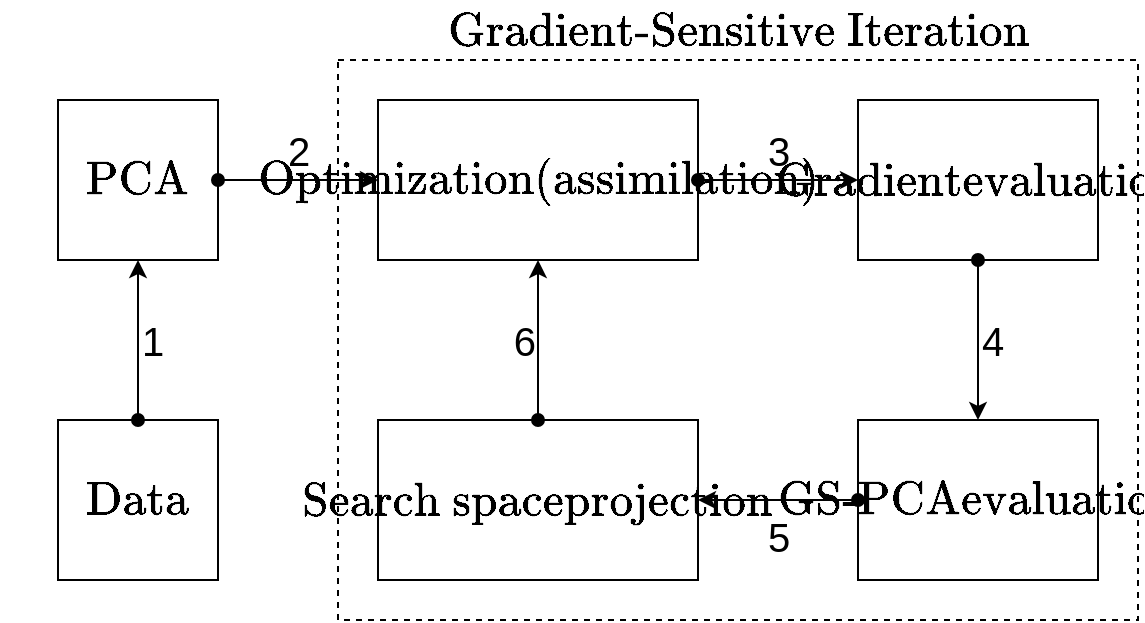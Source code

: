 <mxfile version="12.6.5" type="device" pages="2"><diagram id="fnMnKkBtiXX61uzuxw1C" name="Page-1"><mxGraphModel dx="902" dy="680" grid="1" gridSize="10" guides="1" tooltips="1" connect="1" arrows="1" fold="1" page="1" pageScale="1" pageWidth="1920" pageHeight="1200" math="1" shadow="0"><root><mxCell id="0"/><mxCell id="1" parent="0"/><mxCell id="cX_kbfsP7ftO99gRQ223-11" value="1" style="edgeStyle=orthogonalEdgeStyle;rounded=0;orthogonalLoop=1;jettySize=auto;html=1;entryX=0.5;entryY=1;entryDx=0;entryDy=0;fontSize=20;startArrow=oval;startFill=1;labelBorderColor=none;labelBackgroundColor=none;verticalAlign=middle;align=left;" parent="1" source="cX_kbfsP7ftO99gRQ223-1" target="cX_kbfsP7ftO99gRQ223-2" edge="1"><mxGeometry relative="1" as="geometry"/></mxCell><mxCell id="cX_kbfsP7ftO99gRQ223-1" value="$$\text{Data}$$" style="whiteSpace=wrap;html=1;fillColor=none;fontSize=20;" parent="1" vertex="1"><mxGeometry x="240" y="480" width="80" height="80" as="geometry"/></mxCell><mxCell id="cX_kbfsP7ftO99gRQ223-12" value="2" style="edgeStyle=orthogonalEdgeStyle;rounded=0;orthogonalLoop=1;jettySize=auto;html=1;exitX=1;exitY=0.5;exitDx=0;exitDy=0;entryX=0;entryY=0.5;entryDx=0;entryDy=0;fontSize=20;startArrow=oval;startFill=1;verticalAlign=bottom;labelBackgroundColor=none;" parent="1" source="cX_kbfsP7ftO99gRQ223-2" target="cX_kbfsP7ftO99gRQ223-3" edge="1"><mxGeometry relative="1" as="geometry"/></mxCell><mxCell id="cX_kbfsP7ftO99gRQ223-2" value="$$\text{PCA}$$" style="whiteSpace=wrap;html=1;fillColor=none;fontSize=20;" parent="1" vertex="1"><mxGeometry x="240" y="320" width="80" height="80" as="geometry"/></mxCell><mxCell id="cX_kbfsP7ftO99gRQ223-13" value="3" style="edgeStyle=orthogonalEdgeStyle;rounded=0;orthogonalLoop=1;jettySize=auto;html=1;exitX=1;exitY=0.5;exitDx=0;exitDy=0;entryX=0;entryY=0.5;entryDx=0;entryDy=0;fontSize=20;startArrow=oval;startFill=1;verticalAlign=bottom;labelBackgroundColor=none;" parent="1" source="cX_kbfsP7ftO99gRQ223-3" target="cX_kbfsP7ftO99gRQ223-6" edge="1"><mxGeometry relative="1" as="geometry"/></mxCell><mxCell id="cX_kbfsP7ftO99gRQ223-3" value="$$\text{Optimization}\\&lt;br&gt;\text{(assimilation)}$$" style="whiteSpace=wrap;html=1;fillColor=none;fontSize=20;" parent="1" vertex="1"><mxGeometry x="400" y="320" width="160" height="80" as="geometry"/></mxCell><mxCell id="cX_kbfsP7ftO99gRQ223-17" value="4" style="edgeStyle=orthogonalEdgeStyle;rounded=0;orthogonalLoop=1;jettySize=auto;html=1;exitX=0.5;exitY=1;exitDx=0;exitDy=0;entryX=0.5;entryY=0;entryDx=0;entryDy=0;fontSize=20;startArrow=oval;startFill=1;align=left;labelBackgroundColor=none;" parent="1" source="cX_kbfsP7ftO99gRQ223-6" target="cX_kbfsP7ftO99gRQ223-7" edge="1"><mxGeometry relative="1" as="geometry"/></mxCell><mxCell id="cX_kbfsP7ftO99gRQ223-6" value="$$\text{Gradient}\\&lt;br&gt;\text{evaluation}$$" style="whiteSpace=wrap;html=1;fillColor=none;fontSize=20;" parent="1" vertex="1"><mxGeometry x="640" y="320" width="120" height="80" as="geometry"/></mxCell><mxCell id="cX_kbfsP7ftO99gRQ223-18" value="5" style="edgeStyle=orthogonalEdgeStyle;rounded=0;orthogonalLoop=1;jettySize=auto;html=1;fontSize=20;startArrow=oval;startFill=1;verticalAlign=top;labelBackgroundColor=none;" parent="1" source="cX_kbfsP7ftO99gRQ223-7" target="cX_kbfsP7ftO99gRQ223-8" edge="1"><mxGeometry relative="1" as="geometry"/></mxCell><mxCell id="cX_kbfsP7ftO99gRQ223-7" value="$$\text{GS-PCA}\\&lt;br&gt;\text{evaluation}$$" style="whiteSpace=wrap;html=1;fillColor=none;fontSize=20;" parent="1" vertex="1"><mxGeometry x="640" y="480" width="120" height="80" as="geometry"/></mxCell><mxCell id="cX_kbfsP7ftO99gRQ223-19" value="6" style="edgeStyle=orthogonalEdgeStyle;rounded=0;orthogonalLoop=1;jettySize=auto;html=1;entryX=0.5;entryY=1;entryDx=0;entryDy=0;fontSize=20;startArrow=oval;startFill=1;align=right;labelBackgroundColor=none;" parent="1" source="cX_kbfsP7ftO99gRQ223-8" target="cX_kbfsP7ftO99gRQ223-3" edge="1"><mxGeometry relative="1" as="geometry"/></mxCell><mxCell id="cX_kbfsP7ftO99gRQ223-8" value="$$\text{Search space}\\&lt;br&gt;\text{projection}$$" style="whiteSpace=wrap;html=1;fillColor=none;fontSize=20;" parent="1" vertex="1"><mxGeometry x="400" y="480" width="160" height="80" as="geometry"/></mxCell><mxCell id="8Dz79VMnRrKWE1LnYUfF-2" value="" style="whiteSpace=wrap;html=1;fillColor=none;dashed=1;" parent="1" vertex="1"><mxGeometry x="380" y="300" width="400" height="280" as="geometry"/></mxCell><mxCell id="8Dz79VMnRrKWE1LnYUfF-3" value="$$\text{Gradient-Sensitive Iteration}$$" style="text;html=1;align=center;verticalAlign=middle;resizable=0;points=[];autosize=1;fontSize=20;" parent="1" vertex="1"><mxGeometry x="405" y="270" width="350" height="30" as="geometry"/></mxCell></root></mxGraphModel></diagram><diagram name="DWC-POD" id="PjNyiEew0bgvjF9yLnKI"><mxGraphModel dx="2822" dy="680" grid="1" gridSize="10" guides="1" tooltips="1" connect="1" arrows="1" fold="1" page="1" pageScale="1" pageWidth="1920" pageHeight="1200" math="1" shadow="0" extFonts="Calibri^https://fonts.googleapis.com/css?family=Calibri"><root><mxCell id="ybjnF-K2d7tTEyQ58l_B-0"/><mxCell id="ybjnF-K2d7tTEyQ58l_B-1" parent="ybjnF-K2d7tTEyQ58l_B-0"/><mxCell id="ybjnF-K2d7tTEyQ58l_B-2" value="&lt;font style=&quot;font-size: 18px;&quot;&gt;POD&lt;/font&gt;" style="edgeStyle=orthogonalEdgeStyle;rounded=0;orthogonalLoop=1;jettySize=auto;html=1;entryX=0;entryY=0.5;entryDx=0;entryDy=0;fontSize=18;startArrow=oval;startFill=1;labelBorderColor=none;labelBackgroundColor=none;verticalAlign=bottom;align=center;fontFamily=Calibri;" parent="ybjnF-K2d7tTEyQ58l_B-1" source="ybjnF-K2d7tTEyQ58l_B-3" target="ybjnF-K2d7tTEyQ58l_B-5" edge="1"><mxGeometry relative="1" as="geometry"/></mxCell><mxCell id="ybjnF-K2d7tTEyQ58l_B-3" value="$$\text{FOM}(x_q)$$" style="whiteSpace=wrap;html=1;fillColor=none;fontSize=18;align=center;fontFamily=Calibri;labelBackgroundColor=none;" parent="ybjnF-K2d7tTEyQ58l_B-1" vertex="1"><mxGeometry x="40" y="320" width="90" height="40" as="geometry"/></mxCell><mxCell id="ybjnF-K2d7tTEyQ58l_B-4" value="" style="edgeStyle=orthogonalEdgeStyle;rounded=0;orthogonalLoop=1;jettySize=auto;html=1;exitX=1;exitY=0.5;exitDx=0;exitDy=0;entryX=0;entryY=0.5;entryDx=0;entryDy=0;fontSize=18;startArrow=oval;startFill=1;verticalAlign=bottom;labelBackgroundColor=none;align=center;fontFamily=Calibri;" parent="ybjnF-K2d7tTEyQ58l_B-1" source="ybjnF-K2d7tTEyQ58l_B-5" target="ybjnF-K2d7tTEyQ58l_B-23" edge="1"><mxGeometry relative="1" as="geometry"><mxPoint x="400" y="360" as="targetPoint"/></mxGeometry></mxCell><mxCell id="ybjnF-K2d7tTEyQ58l_B-5" value="$$\tilde{\Phi}$$" style="whiteSpace=wrap;html=1;fillColor=none;fontSize=18;fontFamily=Calibri;labelBackgroundColor=none;" parent="ybjnF-K2d7tTEyQ58l_B-1" vertex="1"><mxGeometry x="200" y="320" width="40" height="40" as="geometry"/></mxCell><mxCell id="Cbjca-ZNWz2NRdAMFg6h-26" style="edgeStyle=orthogonalEdgeStyle;rounded=0;orthogonalLoop=1;jettySize=auto;html=1;exitX=0.5;exitY=0;exitDx=0;exitDy=0;entryX=0;entryY=0.5;entryDx=0;entryDy=0;labelBackgroundColor=none;startArrow=oval;startFill=1;fontFamily=Calibri;fontSize=18;align=center;" parent="ybjnF-K2d7tTEyQ58l_B-1" source="ybjnF-K2d7tTEyQ58l_B-16" target="ybjnF-K2d7tTEyQ58l_B-3" edge="1"><mxGeometry relative="1" as="geometry"/></mxCell><mxCell id="Cbjca-ZNWz2NRdAMFg6h-27" style="edgeStyle=orthogonalEdgeStyle;rounded=0;orthogonalLoop=1;jettySize=auto;html=1;entryX=0;entryY=0.5;entryDx=0;entryDy=0;labelBackgroundColor=none;startArrow=oval;startFill=1;fontFamily=Calibri;fontSize=18;align=center;exitX=0.5;exitY=1;exitDx=0;exitDy=0;" parent="ybjnF-K2d7tTEyQ58l_B-1" source="ybjnF-K2d7tTEyQ58l_B-16" target="ybjnF-K2d7tTEyQ58l_B-19" edge="1"><mxGeometry relative="1" as="geometry"/></mxCell><mxCell id="ybjnF-K2d7tTEyQ58l_B-16" value="$$x_q$$" style="whiteSpace=wrap;html=1;fillColor=none;fontSize=18;fontFamily=Calibri;labelBackgroundColor=none;" parent="ybjnF-K2d7tTEyQ58l_B-1" vertex="1"><mxGeometry x="-20" y="360" width="40" height="40" as="geometry"/></mxCell><mxCell id="Cbjca-ZNWz2NRdAMFg6h-29" style="edgeStyle=orthogonalEdgeStyle;rounded=0;orthogonalLoop=1;jettySize=auto;html=1;entryX=0;entryY=0.5;entryDx=0;entryDy=0;labelBackgroundColor=none;startArrow=oval;startFill=1;fontFamily=Calibri;fontSize=18;align=center;" parent="ybjnF-K2d7tTEyQ58l_B-1" source="ybjnF-K2d7tTEyQ58l_B-17" target="ybjnF-K2d7tTEyQ58l_B-26" edge="1"><mxGeometry relative="1" as="geometry"/></mxCell><mxCell id="ybjnF-K2d7tTEyQ58l_B-17" value="$$\Delta &lt;br style=&quot;font-size: 18px;&quot;&gt;x_q$$" style="whiteSpace=wrap;html=1;fillColor=none;fontSize=18;fontFamily=Calibri;labelBackgroundColor=none;" parent="ybjnF-K2d7tTEyQ58l_B-1" vertex="1"><mxGeometry x="380" y="360" width="40" height="40" as="geometry"/></mxCell><mxCell id="Cbjca-ZNWz2NRdAMFg6h-22" value="split" style="edgeStyle=orthogonalEdgeStyle;rounded=0;orthogonalLoop=1;jettySize=auto;html=1;exitX=1;exitY=0.5;exitDx=0;exitDy=0;entryX=0;entryY=0.5;entryDx=0;entryDy=0;labelBackgroundColor=none;startArrow=oval;startFill=1;fontFamily=Calibri;fontSize=18;align=left;labelPosition=right;verticalLabelPosition=middle;verticalAlign=middle;" parent="ybjnF-K2d7tTEyQ58l_B-1" source="ybjnF-K2d7tTEyQ58l_B-19" target="ybjnF-K2d7tTEyQ58l_B-23" edge="1"><mxGeometry relative="1" as="geometry"><mxPoint as="offset"/></mxGeometry></mxCell><mxCell id="rDAcs-0h2VHEF64-R2sB-0" value="subdomain&lt;br&gt;displacement" style="edgeStyle=orthogonalEdgeStyle;rounded=0;orthogonalLoop=1;jettySize=auto;html=1;entryX=0;entryY=0.5;entryDx=0;entryDy=0;verticalAlign=top;fontSize=18;align=left;fontFamily=Calibri;labelBackgroundColor=none;" edge="1" parent="ybjnF-K2d7tTEyQ58l_B-1" source="ybjnF-K2d7tTEyQ58l_B-19" target="ybjnF-K2d7tTEyQ58l_B-26"><mxGeometry x="0.231" relative="1" as="geometry"><Array as="points"><mxPoint x="440" y="420"/><mxPoint x="440" y="380"/></Array><mxPoint as="offset"/></mxGeometry></mxCell><mxCell id="ybjnF-K2d7tTEyQ58l_B-19" value="&lt;p style=&quot;font-size: 18px;&quot;&gt;$$x_\text{I} \leqslant x_q \leqslant x_\text{II}$$&lt;/p&gt;" style="whiteSpace=wrap;html=1;fillColor=none;fontSize=18;fontFamily=Calibri;FType=g;labelBackgroundColor=none;" parent="ybjnF-K2d7tTEyQ58l_B-1" vertex="1"><mxGeometry x="40" y="400" width="200" height="40" as="geometry"/></mxCell><mxCell id="Cbjca-ZNWz2NRdAMFg6h-30" value="re-interpolation" style="edgeStyle=orthogonalEdgeStyle;rounded=0;orthogonalLoop=1;jettySize=auto;html=1;entryX=0;entryY=0.5;entryDx=0;entryDy=0;labelBackgroundColor=none;startArrow=oval;startFill=1;fontFamily=Calibri;fontSize=18;align=center;labelPosition=center;verticalLabelPosition=top;verticalAlign=bottom;" parent="ybjnF-K2d7tTEyQ58l_B-1" source="ybjnF-K2d7tTEyQ58l_B-23" target="ybjnF-K2d7tTEyQ58l_B-26" edge="1"><mxGeometry x="0.143" relative="1" as="geometry"><Array as="points"><mxPoint x="440" y="340"/><mxPoint x="440" y="380"/></Array><mxPoint as="offset"/></mxGeometry></mxCell><mxCell id="ybjnF-K2d7tTEyQ58l_B-23" value="$$\tilde{\Phi}_\text{I},\tilde{\Phi}_\text{II}&lt;br style=&quot;font-size: 18px;&quot;&gt;$$" style="whiteSpace=wrap;html=1;fillColor=none;fontSize=18;fontFamily=Calibri;labelBackgroundColor=none;" parent="ybjnF-K2d7tTEyQ58l_B-1" vertex="1"><mxGeometry x="280" y="320" width="80" height="40" as="geometry"/></mxCell><mxCell id="ybjnF-K2d7tTEyQ58l_B-26" value="$$\text{ROM}&lt;br style=&quot;font-size: 18px;&quot;&gt;(x_q +\Delta&amp;nbsp;&lt;br style=&quot;font-size: 18px;&quot;&gt;x_q&lt;br style=&quot;font-size: 18px;&quot;&gt;)$$" style="whiteSpace=wrap;html=1;fillColor=none;fontSize=18;align=center;fontFamily=Calibri;labelBackgroundColor=none;" parent="ybjnF-K2d7tTEyQ58l_B-1" vertex="1"><mxGeometry x="460" y="360" width="140" height="40" as="geometry"/></mxCell><mxCell id="Cbjca-ZNWz2NRdAMFg6h-0" value="" style="whiteSpace=wrap;html=1;fillColor=none;dashed=1;labelBackgroundColor=none;fontFamily=Calibri;fontSize=18;" parent="ybjnF-K2d7tTEyQ58l_B-1" vertex="1"><mxGeometry x="30" y="290" width="340" height="180" as="geometry"/></mxCell><mxCell id="Cbjca-ZNWz2NRdAMFg6h-2" value="pre-train" style="text;html=1;align=center;verticalAlign=bottom;resizable=0;points=[];autosize=1;fontSize=18;fontFamily=Calibri;labelBackgroundColor=none;" parent="ybjnF-K2d7tTEyQ58l_B-1" vertex="1"><mxGeometry x="160" y="260" width="80" height="30" as="geometry"/></mxCell><mxCell id="Cbjca-ZNWz2NRdAMFg6h-21" value="invariant subdomains" style="text;html=1;align=center;verticalAlign=top;resizable=0;points=[];autosize=1;fontSize=18;fontFamily=Calibri;labelBackgroundColor=none;" parent="ybjnF-K2d7tTEyQ58l_B-1" vertex="1"><mxGeometry x="55" y="440" width="170" height="30" as="geometry"/></mxCell></root></mxGraphModel></diagram></mxfile>